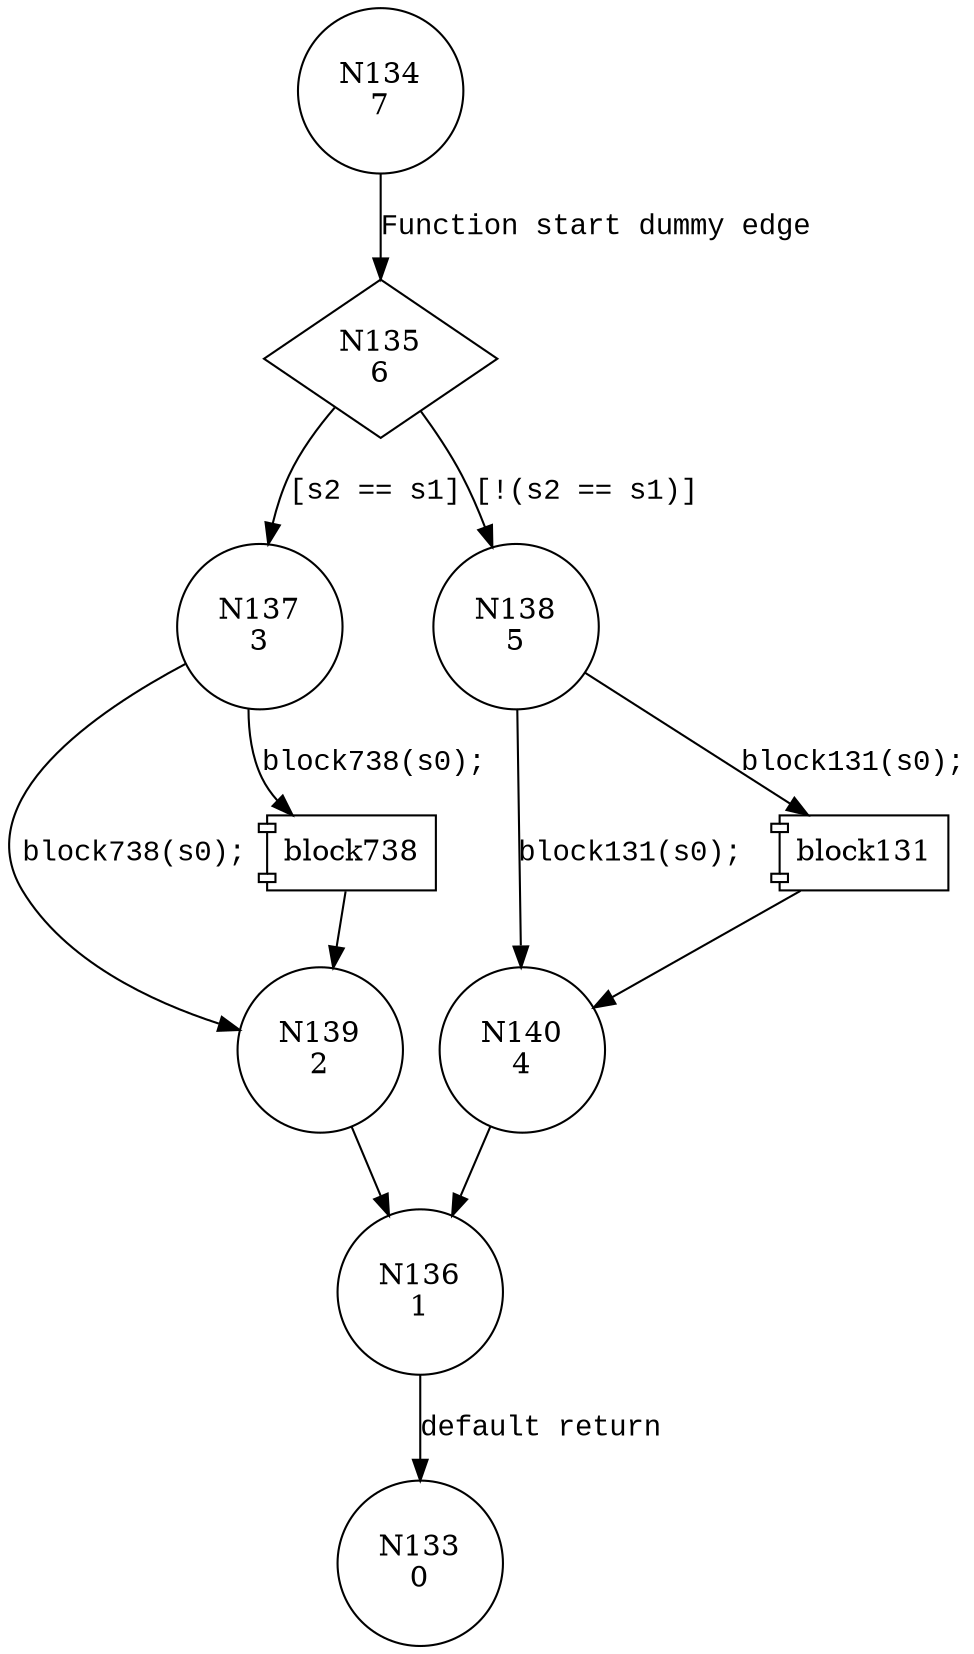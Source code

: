digraph jump120 {
135 [shape="diamond" label="N135\n6"]
137 [shape="circle" label="N137\n3"]
138 [shape="circle" label="N138\n5"]
140 [shape="circle" label="N140\n4"]
136 [shape="circle" label="N136\n1"]
133 [shape="circle" label="N133\n0"]
139 [shape="circle" label="N139\n2"]
134 [shape="circle" label="N134\n7"]
135 -> 137 [label="[s2 == s1]" fontname="Courier New"]
135 -> 138 [label="[!(s2 == s1)]" fontname="Courier New"]
100068 [shape="component" label="block131"]
138 -> 100068 [label="block131(s0);" fontname="Courier New"]
100068 -> 140 [label="" fontname="Courier New"]
138 -> 140 [label="block131(s0);" fontname="Courier New"]
140 -> 136 [label="" fontname="Courier New"]
136 -> 133 [label="default return" fontname="Courier New"]
100069 [shape="component" label="block738"]
137 -> 100069 [label="block738(s0);" fontname="Courier New"]
100069 -> 139 [label="" fontname="Courier New"]
137 -> 139 [label="block738(s0);" fontname="Courier New"]
139 -> 136 [label="" fontname="Courier New"]
134 -> 135 [label="Function start dummy edge" fontname="Courier New"]
}